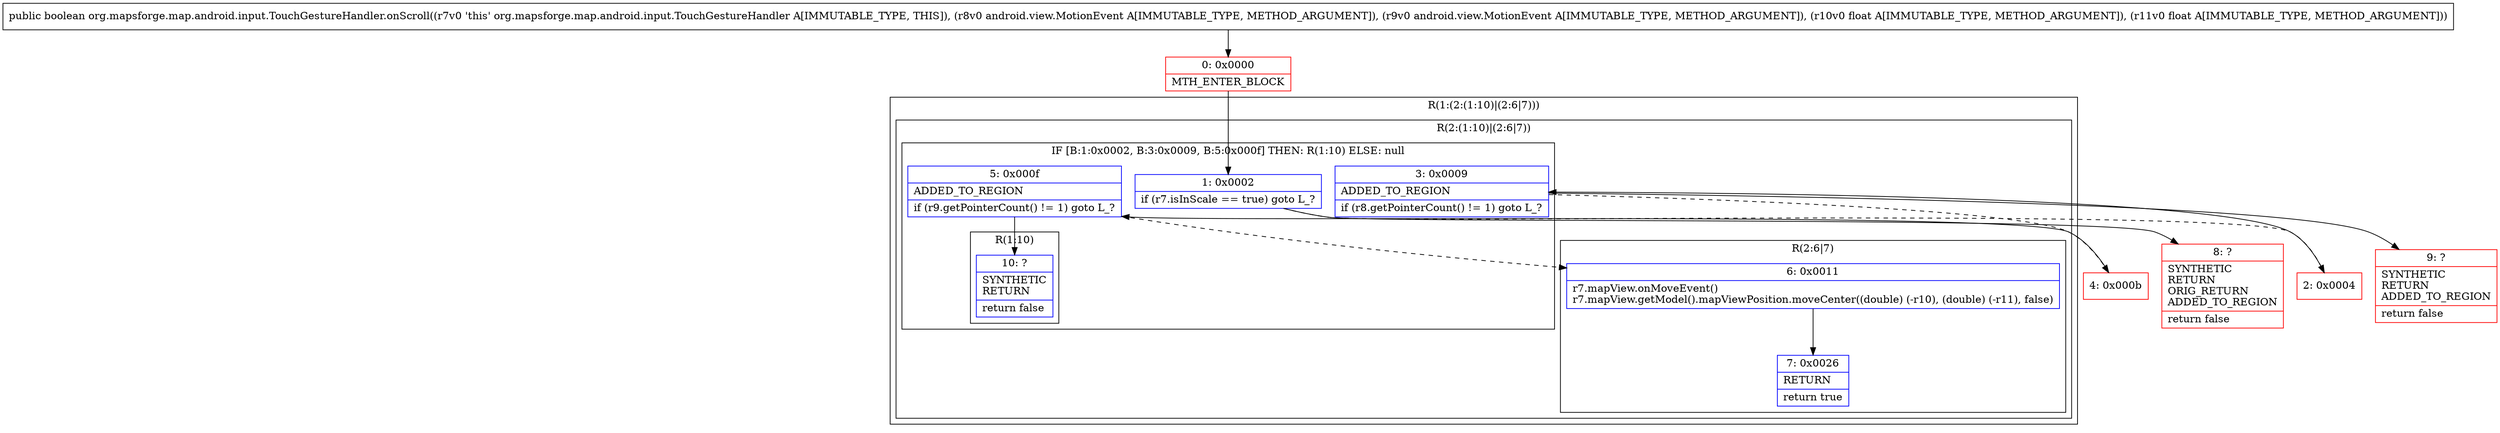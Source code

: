 digraph "CFG fororg.mapsforge.map.android.input.TouchGestureHandler.onScroll(Landroid\/view\/MotionEvent;Landroid\/view\/MotionEvent;FF)Z" {
subgraph cluster_Region_73805333 {
label = "R(1:(2:(1:10)|(2:6|7)))";
node [shape=record,color=blue];
subgraph cluster_Region_352694263 {
label = "R(2:(1:10)|(2:6|7))";
node [shape=record,color=blue];
subgraph cluster_IfRegion_1672073666 {
label = "IF [B:1:0x0002, B:3:0x0009, B:5:0x000f] THEN: R(1:10) ELSE: null";
node [shape=record,color=blue];
Node_1 [shape=record,label="{1\:\ 0x0002|if (r7.isInScale == true) goto L_?\l}"];
Node_3 [shape=record,label="{3\:\ 0x0009|ADDED_TO_REGION\l|if (r8.getPointerCount() != 1) goto L_?\l}"];
Node_5 [shape=record,label="{5\:\ 0x000f|ADDED_TO_REGION\l|if (r9.getPointerCount() != 1) goto L_?\l}"];
subgraph cluster_Region_62085542 {
label = "R(1:10)";
node [shape=record,color=blue];
Node_10 [shape=record,label="{10\:\ ?|SYNTHETIC\lRETURN\l|return false\l}"];
}
}
subgraph cluster_Region_907069763 {
label = "R(2:6|7)";
node [shape=record,color=blue];
Node_6 [shape=record,label="{6\:\ 0x0011|r7.mapView.onMoveEvent()\lr7.mapView.getModel().mapViewPosition.moveCenter((double) (\-r10), (double) (\-r11), false)\l}"];
Node_7 [shape=record,label="{7\:\ 0x0026|RETURN\l|return true\l}"];
}
}
}
Node_0 [shape=record,color=red,label="{0\:\ 0x0000|MTH_ENTER_BLOCK\l}"];
Node_2 [shape=record,color=red,label="{2\:\ 0x0004}"];
Node_4 [shape=record,color=red,label="{4\:\ 0x000b}"];
Node_8 [shape=record,color=red,label="{8\:\ ?|SYNTHETIC\lRETURN\lORIG_RETURN\lADDED_TO_REGION\l|return false\l}"];
Node_9 [shape=record,color=red,label="{9\:\ ?|SYNTHETIC\lRETURN\lADDED_TO_REGION\l|return false\l}"];
MethodNode[shape=record,label="{public boolean org.mapsforge.map.android.input.TouchGestureHandler.onScroll((r7v0 'this' org.mapsforge.map.android.input.TouchGestureHandler A[IMMUTABLE_TYPE, THIS]), (r8v0 android.view.MotionEvent A[IMMUTABLE_TYPE, METHOD_ARGUMENT]), (r9v0 android.view.MotionEvent A[IMMUTABLE_TYPE, METHOD_ARGUMENT]), (r10v0 float A[IMMUTABLE_TYPE, METHOD_ARGUMENT]), (r11v0 float A[IMMUTABLE_TYPE, METHOD_ARGUMENT])) }"];
MethodNode -> Node_0;
Node_1 -> Node_2[style=dashed];
Node_1 -> Node_8;
Node_3 -> Node_4[style=dashed];
Node_3 -> Node_9;
Node_5 -> Node_6[style=dashed];
Node_5 -> Node_10;
Node_6 -> Node_7;
Node_0 -> Node_1;
Node_2 -> Node_3;
Node_4 -> Node_5;
}

